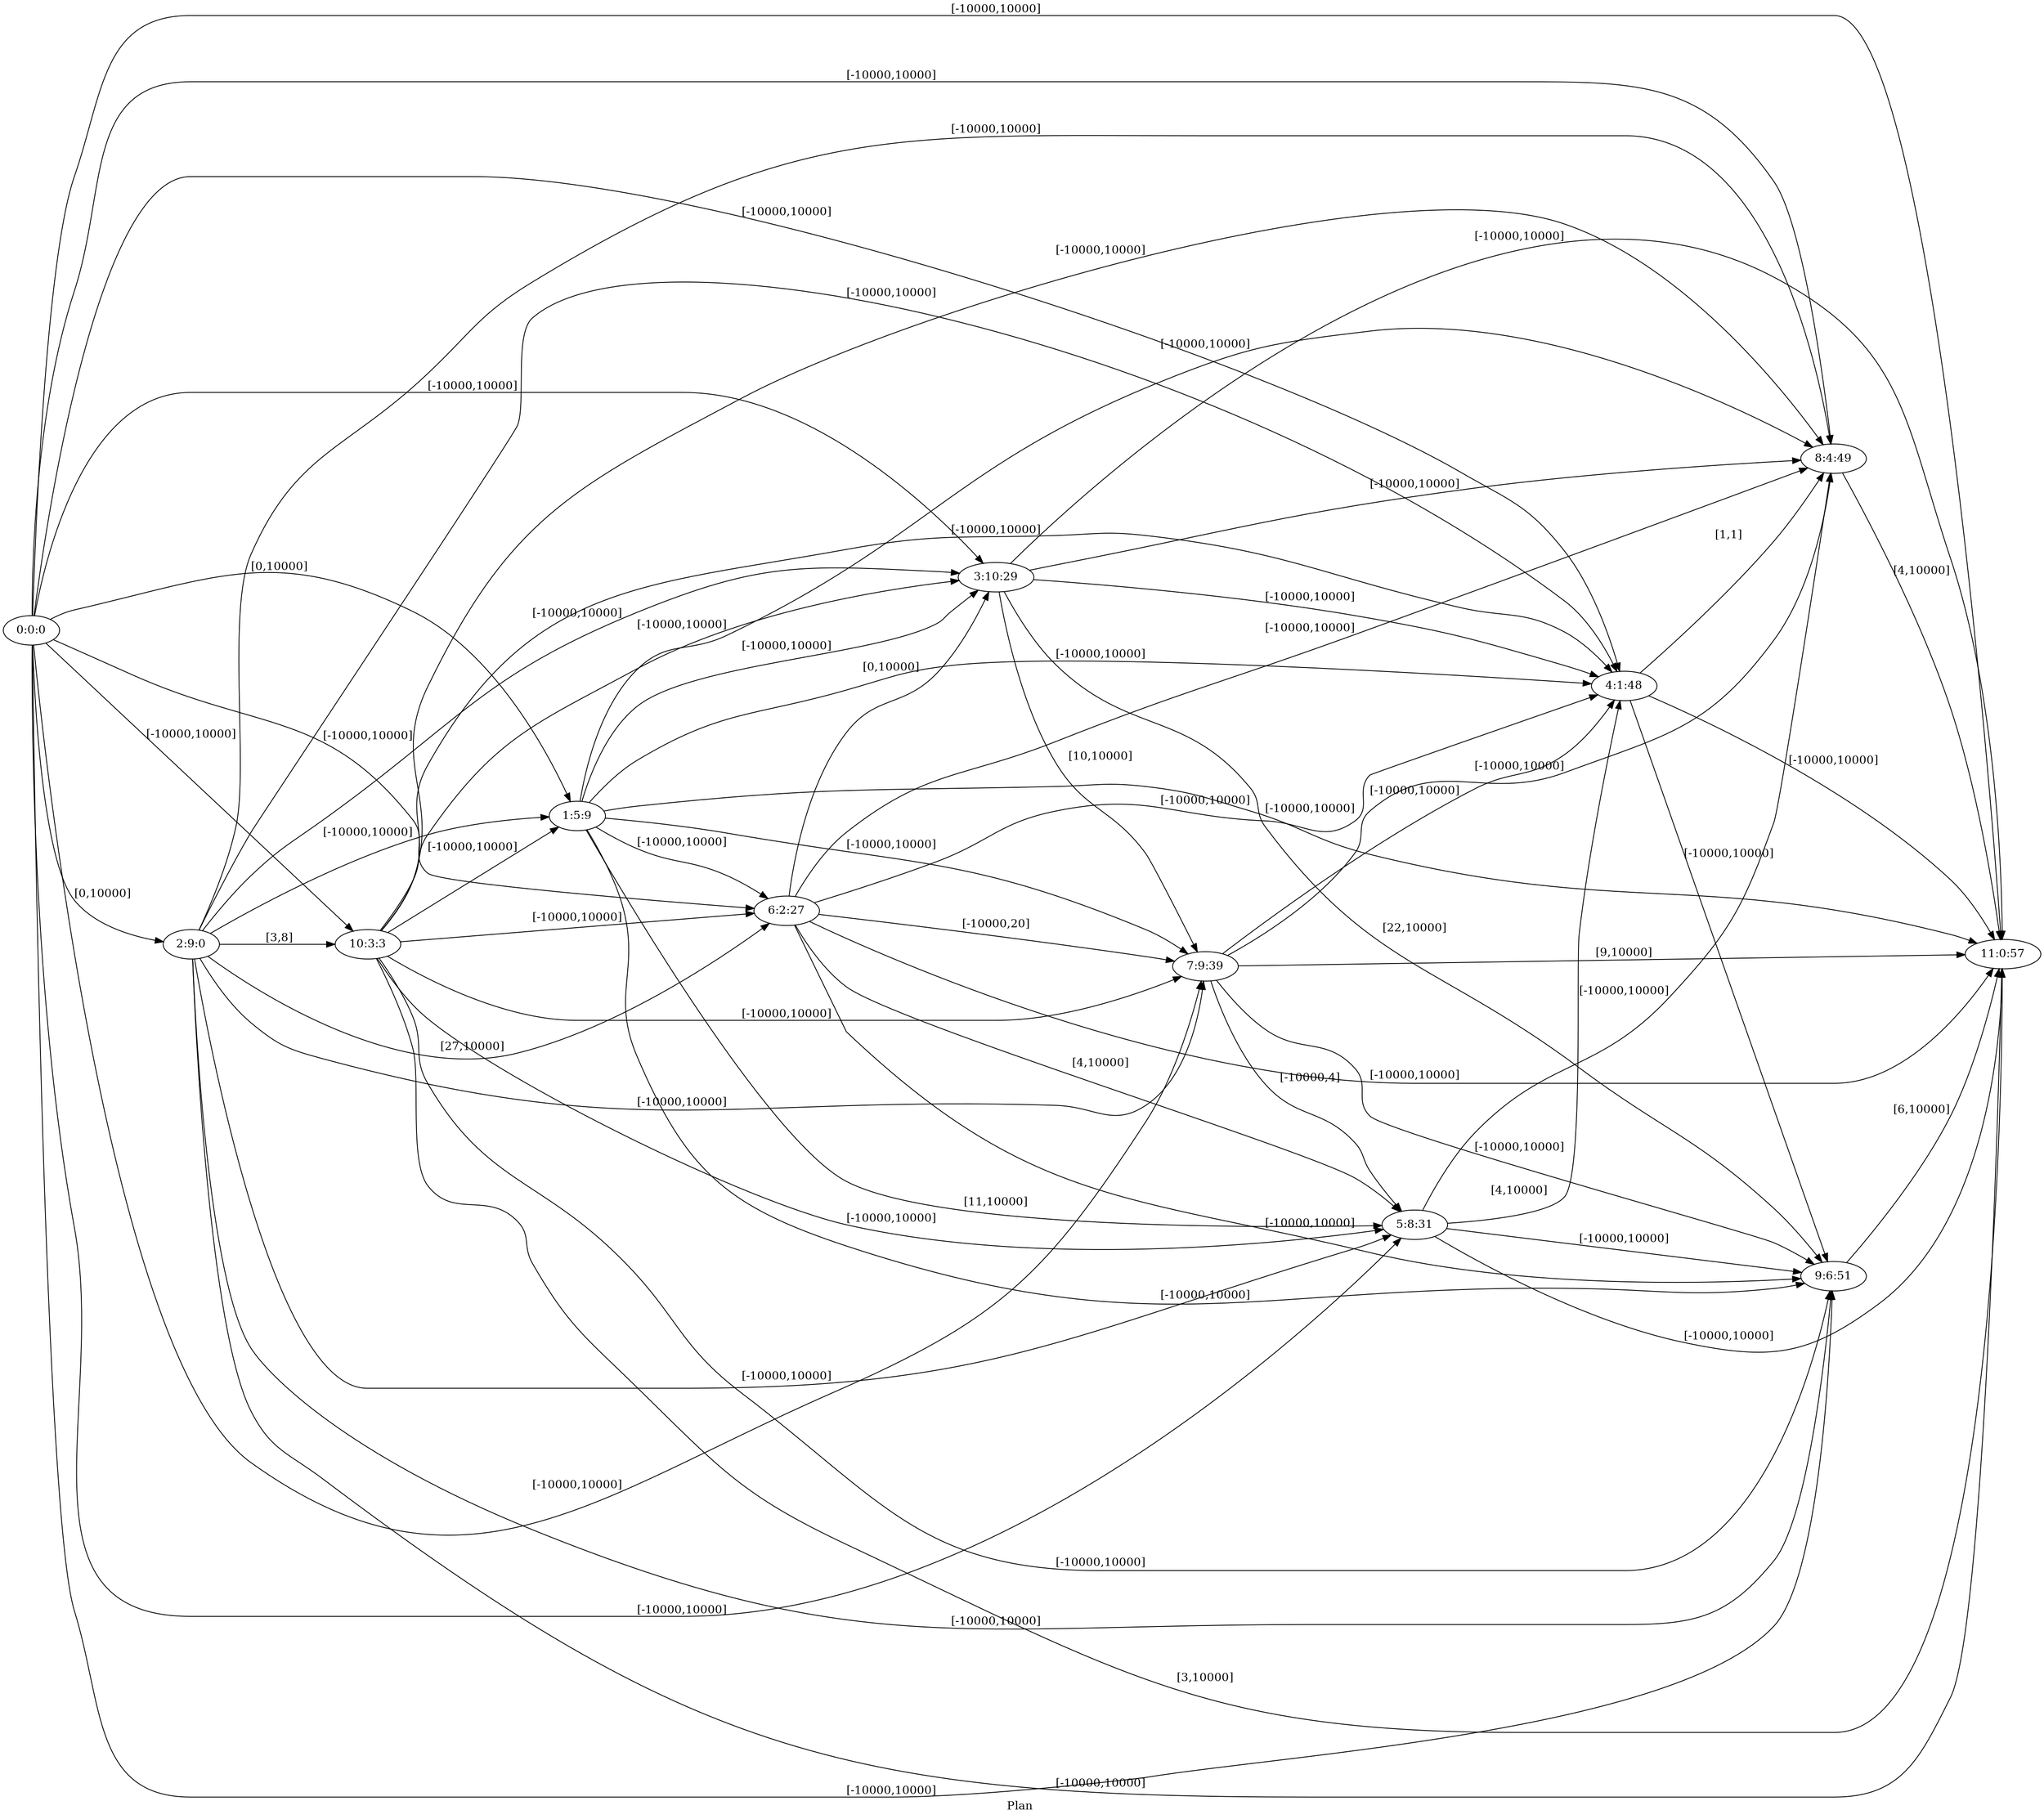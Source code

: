 digraph G {
 rankdir = LR;
 nodesep = .45; 
 size = 30;
label="Plan ";
 fldt = 0.607378;
"0:0:0"->"1:5:9"[ label = "[0,10000]"];
"0:0:0"->"2:9:0"[ label = "[0,10000]"];
"0:0:0"->"3:10:29"[ label = "[-10000,10000]"];
"0:0:0"->"4:1:48"[ label = "[-10000,10000]"];
"0:0:0"->"5:8:31"[ label = "[-10000,10000]"];
"0:0:0"->"6:2:27"[ label = "[-10000,10000]"];
"0:0:0"->"7:9:39"[ label = "[-10000,10000]"];
"0:0:0"->"8:4:49"[ label = "[-10000,10000]"];
"0:0:0"->"9:6:51"[ label = "[-10000,10000]"];
"0:0:0"->"10:3:3"[ label = "[-10000,10000]"];
"0:0:0"->"11:0:57"[ label = "[-10000,10000]"];
"1:5:9"->"3:10:29"[ label = "[-10000,10000]"];
"1:5:9"->"4:1:48"[ label = "[-10000,10000]"];
"1:5:9"->"5:8:31"[ label = "[11,10000]"];
"1:5:9"->"6:2:27"[ label = "[-10000,10000]"];
"1:5:9"->"7:9:39"[ label = "[-10000,10000]"];
"1:5:9"->"8:4:49"[ label = "[-10000,10000]"];
"1:5:9"->"9:6:51"[ label = "[-10000,10000]"];
"1:5:9"->"11:0:57"[ label = "[-10000,10000]"];
"2:9:0"->"1:5:9"[ label = "[-10000,10000]"];
"2:9:0"->"3:10:29"[ label = "[-10000,10000]"];
"2:9:0"->"4:1:48"[ label = "[-10000,10000]"];
"2:9:0"->"5:8:31"[ label = "[-10000,10000]"];
"2:9:0"->"6:2:27"[ label = "[27,10000]"];
"2:9:0"->"7:9:39"[ label = "[-10000,10000]"];
"2:9:0"->"8:4:49"[ label = "[-10000,10000]"];
"2:9:0"->"9:6:51"[ label = "[-10000,10000]"];
"2:9:0"->"10:3:3"[ label = "[3,8]"];
"2:9:0"->"11:0:57"[ label = "[-10000,10000]"];
"3:10:29"->"4:1:48"[ label = "[-10000,10000]"];
"3:10:29"->"7:9:39"[ label = "[10,10000]"];
"3:10:29"->"8:4:49"[ label = "[-10000,10000]"];
"3:10:29"->"9:6:51"[ label = "[22,10000]"];
"3:10:29"->"11:0:57"[ label = "[-10000,10000]"];
"4:1:48"->"8:4:49"[ label = "[1,1]"];
"4:1:48"->"9:6:51"[ label = "[-10000,10000]"];
"4:1:48"->"11:0:57"[ label = "[-10000,10000]"];
"5:8:31"->"4:1:48"[ label = "[4,10000]"];
"5:8:31"->"8:4:49"[ label = "[-10000,10000]"];
"5:8:31"->"9:6:51"[ label = "[-10000,10000]"];
"5:8:31"->"11:0:57"[ label = "[-10000,10000]"];
"6:2:27"->"3:10:29"[ label = "[0,10000]"];
"6:2:27"->"4:1:48"[ label = "[-10000,10000]"];
"6:2:27"->"5:8:31"[ label = "[4,10000]"];
"6:2:27"->"7:9:39"[ label = "[-10000,20]"];
"6:2:27"->"8:4:49"[ label = "[-10000,10000]"];
"6:2:27"->"9:6:51"[ label = "[-10000,10000]"];
"6:2:27"->"11:0:57"[ label = "[-10000,10000]"];
"7:9:39"->"4:1:48"[ label = "[-10000,10000]"];
"7:9:39"->"5:8:31"[ label = "[-10000,4]"];
"7:9:39"->"8:4:49"[ label = "[-10000,10000]"];
"7:9:39"->"9:6:51"[ label = "[-10000,10000]"];
"7:9:39"->"11:0:57"[ label = "[9,10000]"];
"8:4:49"->"11:0:57"[ label = "[4,10000]"];
"9:6:51"->"11:0:57"[ label = "[6,10000]"];
"10:3:3"->"1:5:9"[ label = "[-10000,10000]"];
"10:3:3"->"3:10:29"[ label = "[-10000,10000]"];
"10:3:3"->"4:1:48"[ label = "[-10000,10000]"];
"10:3:3"->"5:8:31"[ label = "[-10000,10000]"];
"10:3:3"->"6:2:27"[ label = "[-10000,10000]"];
"10:3:3"->"7:9:39"[ label = "[-10000,10000]"];
"10:3:3"->"8:4:49"[ label = "[-10000,10000]"];
"10:3:3"->"9:6:51"[ label = "[-10000,10000]"];
"10:3:3"->"11:0:57"[ label = "[3,10000]"];
}
